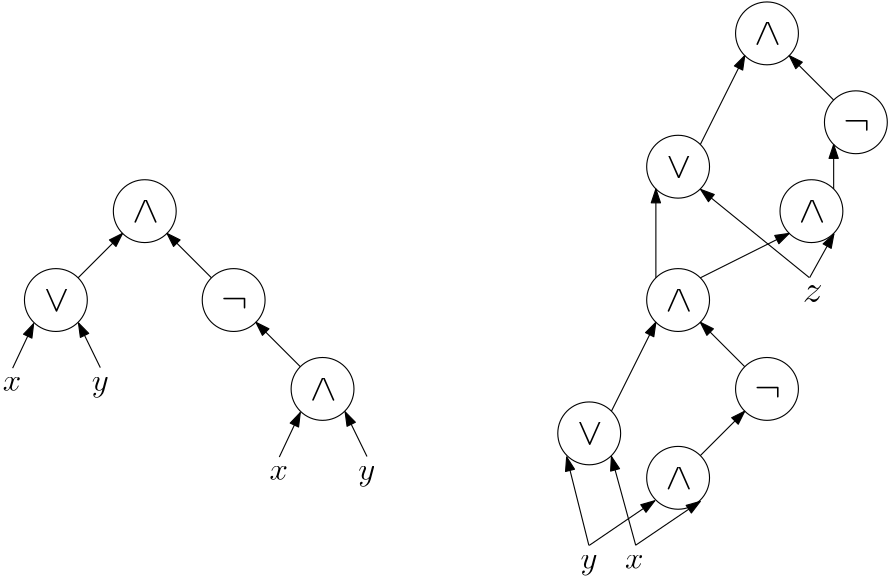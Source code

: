 <?xml version="1.0"?>
<!DOCTYPE ipe SYSTEM "ipe.dtd">
<ipe version="70107" creator="Ipe 7.1.10">
<info created="D:20190111174208" modified="D:20190112160709"/>
<ipestyle name="basic">
<symbol name="arrow/arc(spx)">
<path stroke="sym-stroke" fill="sym-stroke" pen="sym-pen">
0 0 m
-1 0.333 l
-1 -0.333 l
h
</path>
</symbol>
<symbol name="arrow/farc(spx)">
<path stroke="sym-stroke" fill="white" pen="sym-pen">
0 0 m
-1 0.333 l
-1 -0.333 l
h
</path>
</symbol>
<symbol name="arrow/ptarc(spx)">
<path stroke="sym-stroke" fill="sym-stroke" pen="sym-pen">
0 0 m
-1 0.333 l
-0.8 0 l
-1 -0.333 l
h
</path>
</symbol>
<symbol name="arrow/fptarc(spx)">
<path stroke="sym-stroke" fill="white" pen="sym-pen">
0 0 m
-1 0.333 l
-0.8 0 l
-1 -0.333 l
h
</path>
</symbol>
<symbol name="mark/circle(sx)" transformations="translations">
<path fill="sym-stroke">
0.6 0 0 0.6 0 0 e
0.4 0 0 0.4 0 0 e
</path>
</symbol>
<symbol name="mark/disk(sx)" transformations="translations">
<path fill="sym-stroke">
0.6 0 0 0.6 0 0 e
</path>
</symbol>
<symbol name="mark/fdisk(sfx)" transformations="translations">
<group>
<path fill="sym-fill">
0.5 0 0 0.5 0 0 e
</path>
<path fill="sym-stroke" fillrule="eofill">
0.6 0 0 0.6 0 0 e
0.4 0 0 0.4 0 0 e
</path>
</group>
</symbol>
<symbol name="mark/box(sx)" transformations="translations">
<path fill="sym-stroke" fillrule="eofill">
-0.6 -0.6 m
0.6 -0.6 l
0.6 0.6 l
-0.6 0.6 l
h
-0.4 -0.4 m
0.4 -0.4 l
0.4 0.4 l
-0.4 0.4 l
h
</path>
</symbol>
<symbol name="mark/square(sx)" transformations="translations">
<path fill="sym-stroke">
-0.6 -0.6 m
0.6 -0.6 l
0.6 0.6 l
-0.6 0.6 l
h
</path>
</symbol>
<symbol name="mark/fsquare(sfx)" transformations="translations">
<group>
<path fill="sym-fill">
-0.5 -0.5 m
0.5 -0.5 l
0.5 0.5 l
-0.5 0.5 l
h
</path>
<path fill="sym-stroke" fillrule="eofill">
-0.6 -0.6 m
0.6 -0.6 l
0.6 0.6 l
-0.6 0.6 l
h
-0.4 -0.4 m
0.4 -0.4 l
0.4 0.4 l
-0.4 0.4 l
h
</path>
</group>
</symbol>
<symbol name="mark/cross(sx)" transformations="translations">
<group>
<path fill="sym-stroke">
-0.43 -0.57 m
0.57 0.43 l
0.43 0.57 l
-0.57 -0.43 l
h
</path>
<path fill="sym-stroke">
-0.43 0.57 m
0.57 -0.43 l
0.43 -0.57 l
-0.57 0.43 l
h
</path>
</group>
</symbol>
<symbol name="arrow/fnormal(spx)">
<path stroke="sym-stroke" fill="white" pen="sym-pen">
0 0 m
-1 0.333 l
-1 -0.333 l
h
</path>
</symbol>
<symbol name="arrow/pointed(spx)">
<path stroke="sym-stroke" fill="sym-stroke" pen="sym-pen">
0 0 m
-1 0.333 l
-0.8 0 l
-1 -0.333 l
h
</path>
</symbol>
<symbol name="arrow/fpointed(spx)">
<path stroke="sym-stroke" fill="white" pen="sym-pen">
0 0 m
-1 0.333 l
-0.8 0 l
-1 -0.333 l
h
</path>
</symbol>
<symbol name="arrow/linear(spx)">
<path stroke="sym-stroke" pen="sym-pen">
-1 0.333 m
0 0 l
-1 -0.333 l
</path>
</symbol>
<symbol name="arrow/fdouble(spx)">
<path stroke="sym-stroke" fill="white" pen="sym-pen">
0 0 m
-1 0.333 l
-1 -0.333 l
h
-1 0 m
-2 0.333 l
-2 -0.333 l
h
</path>
</symbol>
<symbol name="arrow/double(spx)">
<path stroke="sym-stroke" fill="sym-stroke" pen="sym-pen">
0 0 m
-1 0.333 l
-1 -0.333 l
h
-1 0 m
-2 0.333 l
-2 -0.333 l
h
</path>
</symbol>
<pen name="heavier" value="0.8"/>
<pen name="fat" value="1.2"/>
<pen name="ultrafat" value="2"/>
<symbolsize name="large" value="5"/>
<symbolsize name="small" value="2"/>
<symbolsize name="tiny" value="1.1"/>
<arrowsize name="large" value="10"/>
<arrowsize name="small" value="5"/>
<arrowsize name="tiny" value="3"/>
<color name="red" value="1 0 0"/>
<color name="green" value="0 1 0"/>
<color name="blue" value="0 0 1"/>
<color name="yellow" value="1 1 0"/>
<color name="orange" value="1 0.647 0"/>
<color name="gold" value="1 0.843 0"/>
<color name="purple" value="0.627 0.125 0.941"/>
<color name="gray" value="0.745"/>
<color name="brown" value="0.647 0.165 0.165"/>
<color name="navy" value="0 0 0.502"/>
<color name="pink" value="1 0.753 0.796"/>
<color name="seagreen" value="0.18 0.545 0.341"/>
<color name="turquoise" value="0.251 0.878 0.816"/>
<color name="violet" value="0.933 0.51 0.933"/>
<color name="darkblue" value="0 0 0.545"/>
<color name="darkcyan" value="0 0.545 0.545"/>
<color name="darkgray" value="0.663"/>
<color name="darkgreen" value="0 0.392 0"/>
<color name="darkmagenta" value="0.545 0 0.545"/>
<color name="darkorange" value="1 0.549 0"/>
<color name="darkred" value="0.545 0 0"/>
<color name="lightblue" value="0.678 0.847 0.902"/>
<color name="lightcyan" value="0.878 1 1"/>
<color name="lightgray" value="0.827"/>
<color name="lightgreen" value="0.565 0.933 0.565"/>
<color name="lightyellow" value="1 1 0.878"/>
<dashstyle name="dashed" value="[4] 0"/>
<dashstyle name="dotted" value="[1 3] 0"/>
<dashstyle name="dash dotted" value="[4 2 1 2] 0"/>
<dashstyle name="dash dot dotted" value="[4 2 1 2 1 2] 0"/>
<textsize name="large" value="\large"/>
<textsize name="Large" value="\Large"/>
<textsize name="LARGE" value="\LARGE"/>
<textsize name="huge" value="\huge"/>
<textsize name="Huge" value="\Huge"/>
<textsize name="small" value="\small"/>
<textsize name="footnote" value="\footnotesize"/>
<textsize name="tiny" value="\tiny"/>
<textstyle name="center" begin="\begin{center}" end="\end{center}"/>
<textstyle name="itemize" begin="\begin{itemize}" end="\end{itemize}"/>
<textstyle name="item" begin="\begin{itemize}\item{}" end="\end{itemize}"/>
<gridsize name="4 pts" value="4"/>
<gridsize name="8 pts (~3 mm)" value="8"/>
<gridsize name="16 pts (~6 mm)" value="16"/>
<gridsize name="32 pts (~12 mm)" value="32"/>
<gridsize name="10 pts (~3.5 mm)" value="10"/>
<gridsize name="20 pts (~7 mm)" value="20"/>
<gridsize name="14 pts (~5 mm)" value="14"/>
<gridsize name="28 pts (~10 mm)" value="28"/>
<gridsize name="56 pts (~20 mm)" value="56"/>
<anglesize name="90 deg" value="90"/>
<anglesize name="60 deg" value="60"/>
<anglesize name="45 deg" value="45"/>
<anglesize name="30 deg" value="30"/>
<anglesize name="22.5 deg" value="22.5"/>
<opacity name="10%" value="0.1"/>
<opacity name="30%" value="0.3"/>
<opacity name="50%" value="0.5"/>
<opacity name="75%" value="0.75"/>
<tiling name="falling" angle="-60" step="4" width="1"/>
<tiling name="rising" angle="30" step="4" width="1"/>
</ipestyle>
<page>
<layer name="alpha"/>
<view layers="alpha" active="alpha"/>
<group layer="alpha" matrix="1 0 0 1 0 -80">
<text matrix="1 0 0 1 3.4517 -12.2202" transformations="translations" pos="144 752" stroke="black" type="label" width="9.564" height="7.97" depth="0" valign="baseline" size="Large">$\land$</text>
<path matrix="1 0 0 1 16 0" stroke="black">
11.3137 0 0 11.3137 136 744 e
</path>
</group>
<group matrix="1 0 0 1 -64 -112">
<text matrix="1 0 0 1 35.4517 -12.2202" transformations="translations" pos="144 752" stroke="black" type="label" width="9.564" height="7.97" depth="0" valign="baseline" size="Large">$\lor$</text>
<path matrix="1 0 0 1 48 0" stroke="black">
11.3137 0 0 11.3137 136 744 e
</path>
</group>
<group matrix="1 0 0 1 -32 -112">
<text matrix="1 0 0 1 67.4517 -12.2202" transformations="translations" pos="144 752" stroke="black" type="label" width="9.564" height="6.177" depth="0" valign="baseline" size="Large">$\lnot$</text>
<path matrix="1 0 0 1 80 0" stroke="black">
11.3137 0 0 11.3137 136 744 e
</path>
</group>
<group matrix="1 0 0 1 64 -144">
<text matrix="1 0 0 1 3.4517 -12.2202" transformations="translations" pos="144 752" stroke="black" type="label" width="9.564" height="7.97" depth="0" valign="baseline" size="Large">$\land$</text>
<path matrix="1 0 0 1 16 0" stroke="black">
11.3137 0 0 11.3137 136 744 e
</path>
</group>
<path stroke="black" arrow="normal/small">
128 640 m
144 656 l
</path>
<path stroke="black" arrow="normal/small">
176 640 m
160 656 l
</path>
<path stroke="black" arrow="normal/small">
208 608 m
192 624 l
</path>
<text matrix="1 0 0 1 20.8837 7.32549" transformations="translations" pos="80 592" stroke="black" type="label" width="6.652" height="5.147" depth="0" valign="baseline" size="large">$x$</text>
<text matrix="1 0 0 1 52.8837 7.32549" transformations="translations" pos="80 592" stroke="black" type="label" width="6.137" height="5.152" depth="2.32" valign="baseline" size="large">$y$</text>
<path matrix="0.884856 0 0 1.02186 12.8953 -13.63" stroke="black" arrow="normal/small">
103.446 607.817 m
111.993 623.514 l
</path>
<path matrix="0.978304 0 0 1.01266 3.02053 -8.22525" stroke="black" arrow="normal/small">
135.926 608.196 m
127.876 624.09 l
</path>
<path matrix="0.884856 0 0 1.02186 108.895 -45.63" stroke="black" arrow="normal/small">
103.446 607.817 m
111.993 623.514 l
</path>
<path matrix="0.978304 0 0 1.01266 99.0205 -40.2253" stroke="black" arrow="normal/small">
135.926 608.196 m
127.876 624.09 l
</path>
<text matrix="1 0 0 1 116.884 -24.6745" transformations="translations" pos="80 592" stroke="black" type="label" width="6.652" height="5.147" depth="0" valign="baseline" size="large">$x$</text>
<text matrix="1 0 0 1 148.884 -24.6745" transformations="translations" pos="80 592" stroke="black" type="label" width="6.137" height="5.152" depth="2.32" valign="baseline" size="large">$y$</text>
<group matrix="1 0 0 1 192 -112">
<text matrix="1 0 0 1 3.4517 -12.2202" transformations="translations" pos="144 752" stroke="black" type="label" width="9.564" height="7.97" depth="0" valign="baseline" size="Large">$\land$</text>
<path matrix="1 0 0 1 16 0" stroke="black">
11.3137 0 0 11.3137 136 744 e
</path>
</group>
<group matrix="1 0 0 1 128 -160">
<text matrix="1 0 0 1 35.4517 -12.2202" transformations="translations" pos="144 752" stroke="black" type="label" width="9.564" height="7.97" depth="0" valign="baseline" size="Large">$\lor$</text>
<path matrix="1 0 0 1 48 0" stroke="black">
11.3137 0 0 11.3137 136 744 e
</path>
</group>
<group matrix="1 0 0 1 160 -144">
<text matrix="1 0 0 1 67.4517 -12.2202" transformations="translations" pos="144 752" stroke="black" type="label" width="9.564" height="6.177" depth="0" valign="baseline" size="Large">$\lnot$</text>
<path matrix="1 0 0 1 80 0" stroke="black">
11.3137 0 0 11.3137 136 744 e
</path>
</group>
<group matrix="1 0 0 1 192 -176">
<text matrix="1 0 0 1 3.4517 -12.2202" transformations="translations" pos="144 752" stroke="black" type="label" width="9.564" height="7.97" depth="0" valign="baseline" size="Large">$\land$</text>
<path matrix="1 0 0 1 16 0" stroke="black">
11.3137 0 0 11.3137 136 744 e
</path>
</group>
<path matrix="1 0 0 2 192 -688" stroke="black" arrow="normal/small">
128 640 m
144 656 l
</path>
<path matrix="1 0 0 1 192 -32" stroke="black" arrow="normal/small">
176 640 m
160 656 l
</path>
<path matrix="-1 0 0 1 560 -32" stroke="black" arrow="normal/small">
208 608 m
192 624 l
</path>
<path matrix="2.72873 0 0 1.00754 46.3787 -68.703" stroke="black" arrow="arc/small">
103.446 607.817 m
111.993 623.514 l
</path>
<path matrix="-2.93616 0 0 1.01266 711.098 -72.2253" stroke="black" arrow="normal/small">
135.926 608.196 m
127.876 624.09 l
</path>
<text matrix="1 0 0 1 244.884 -56.6745" transformations="translations" pos="80 592" stroke="black" type="label" width="6.652" height="5.147" depth="0" valign="baseline" size="large">$x$</text>
<text matrix="1 0 0 1 228.884 -56.6745" transformations="translations" pos="80 592" stroke="black" type="label" width="6.137" height="5.152" depth="2.32" valign="baseline" size="large">$y$</text>
<path matrix="0.993985 0 0 2.00488 176.771 -675.692" stroke="black" arrow="normal/small">
135.926 608.196 m
127.876 624.09 l
</path>
<path matrix="-1.02073 0 0 2.03074 434.307 -690.518" stroke="black" arrow="normal/small">
103.446 607.817 m
111.993 623.514 l
</path>
<group matrix="1 0 0 1 160 -64">
<text matrix="1 0 0 1 35.4517 -12.2202" transformations="translations" pos="144 752" stroke="black" type="label" width="9.564" height="7.97" depth="0" valign="baseline" size="Large">$\lor$</text>
<path matrix="1 0 0 1 48 0" stroke="black">
11.3137 0 0 11.3137 136 744 e
</path>
</group>
<group matrix="1 0 0 1 192 -48">
<text matrix="1 0 0 1 67.4517 -12.2202" transformations="translations" pos="144 752" stroke="black" type="label" width="9.564" height="6.177" depth="0" valign="baseline" size="Large">$\lnot$</text>
<path matrix="1 0 0 1 80 0" stroke="black">
11.3137 0 0 11.3137 136 744 e
</path>
</group>
<path matrix="0 0 0 1 336 0" stroke="black" arrow="normal/small">
320 640 m
336 672 l
</path>
<group matrix="1 0 0 1 240 -80">
<text matrix="1 0 0 1 3.4517 -12.2202" transformations="translations" pos="144 752" stroke="black" type="label" width="9.564" height="7.97" depth="0" valign="baseline" size="Large">$\land$</text>
<path matrix="1 0 0 1 16 0" stroke="black">
11.3137 0 0 11.3137 136 744 e
</path>
</group>
<path matrix="0.666667 0 0 1 138.667 0" stroke="black" arrow="normal/small">
320 640 m
368 656 l
</path>
<group matrix="1 0 0 1 224 -16">
<text matrix="1 0 0 1 3.4517 -12.2202" transformations="translations" pos="144 752" stroke="black" type="label" width="9.564" height="7.97" depth="0" valign="baseline" size="Large">$\land$</text>
<path matrix="1 0 0 1 16 0" stroke="black">
11.3137 0 0 11.3137 136 744 e
</path>
</group>
<path stroke="black" arrow="normal/small">
352 688 m
368 720 l
</path>
<path stroke="black" arrow="normal/small">
400 704 m
384 720 l
</path>
<path matrix="0 0 0 1 400 0" stroke="black" arrow="normal/small">
384 672 m
400 688 l
</path>
<text matrix="1 0 0 1 308.884 39.3255" transformations="translations" pos="80 592" stroke="black" type="label" width="7.165" height="6.177" depth="0" valign="baseline" size="Large">$z$</text>
<path matrix="-4.57918 0 0 2.02404 864.926 -590.168" stroke="black" arrow="arc/small">
103.446 607.817 m
111.993 623.514 l
</path>
<path stroke="black" arrow="normal/small">
391.365 640.082 m
400.085 655.779 l
</path>
</page>
</ipe>
